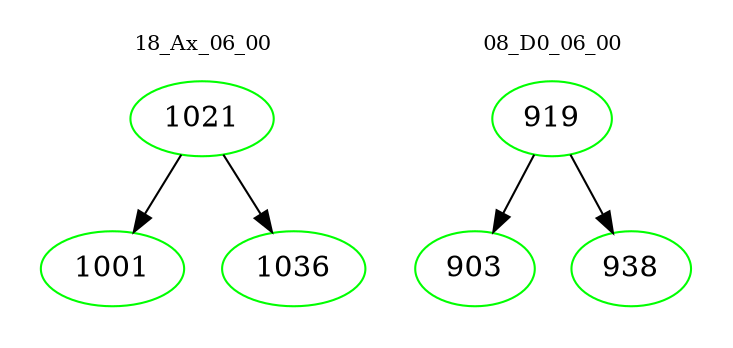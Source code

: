 digraph{
subgraph cluster_0 {
color = white
label = "18_Ax_06_00";
fontsize=10;
T0_1021 [label="1021", color="green"]
T0_1021 -> T0_1001 [color="black"]
T0_1001 [label="1001", color="green"]
T0_1021 -> T0_1036 [color="black"]
T0_1036 [label="1036", color="green"]
}
subgraph cluster_1 {
color = white
label = "08_D0_06_00";
fontsize=10;
T1_919 [label="919", color="green"]
T1_919 -> T1_903 [color="black"]
T1_903 [label="903", color="green"]
T1_919 -> T1_938 [color="black"]
T1_938 [label="938", color="green"]
}
}

